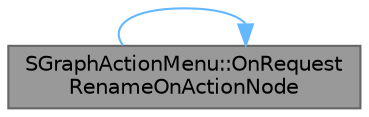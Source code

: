 digraph "SGraphActionMenu::OnRequestRenameOnActionNode"
{
 // INTERACTIVE_SVG=YES
 // LATEX_PDF_SIZE
  bgcolor="transparent";
  edge [fontname=Helvetica,fontsize=10,labelfontname=Helvetica,labelfontsize=10];
  node [fontname=Helvetica,fontsize=10,shape=box,height=0.2,width=0.4];
  rankdir="LR";
  Node1 [id="Node000001",label="SGraphActionMenu::OnRequest\lRenameOnActionNode",height=0.2,width=0.4,color="gray40", fillcolor="grey60", style="filled", fontcolor="black",tooltip="Initiates a rename on the selected action node, if possible."];
  Node1 -> Node1 [id="edge1_Node000001_Node000001",color="steelblue1",style="solid",tooltip=" "];
}
